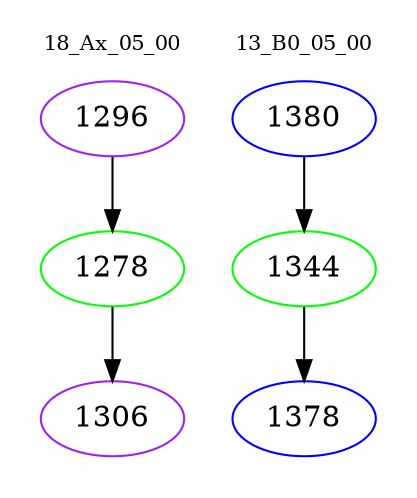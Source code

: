 digraph{
subgraph cluster_0 {
color = white
label = "18_Ax_05_00";
fontsize=10;
T0_1296 [label="1296", color="purple"]
T0_1296 -> T0_1278 [color="black"]
T0_1278 [label="1278", color="green"]
T0_1278 -> T0_1306 [color="black"]
T0_1306 [label="1306", color="purple"]
}
subgraph cluster_1 {
color = white
label = "13_B0_05_00";
fontsize=10;
T1_1380 [label="1380", color="blue"]
T1_1380 -> T1_1344 [color="black"]
T1_1344 [label="1344", color="green"]
T1_1344 -> T1_1378 [color="black"]
T1_1378 [label="1378", color="blue"]
}
}
